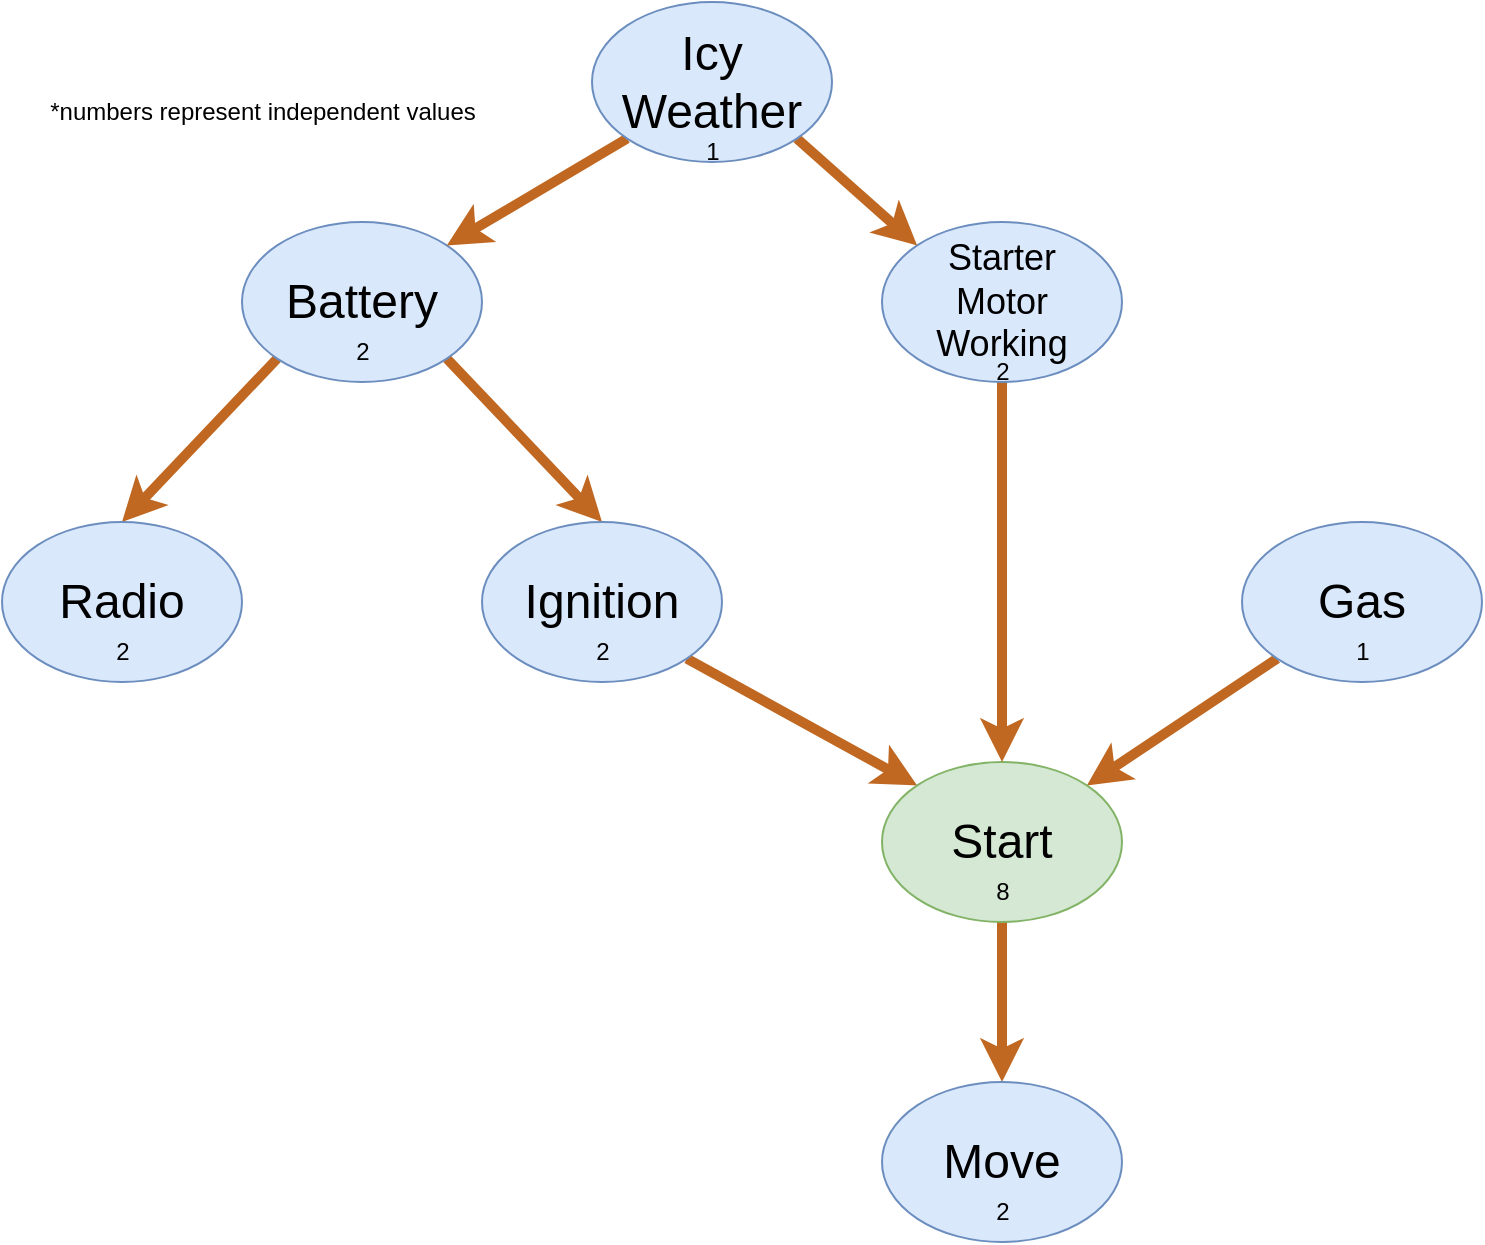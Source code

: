 <mxfile version="22.1.2" type="github">
  <diagram name="Page-1" id="xV-gRT1Iv7v6lI4ZbSDj">
    <mxGraphModel dx="1426" dy="789" grid="1" gridSize="10" guides="1" tooltips="1" connect="1" arrows="1" fold="1" page="1" pageScale="1" pageWidth="850" pageHeight="1100" math="0" shadow="0">
      <root>
        <mxCell id="0" />
        <mxCell id="1" parent="0" />
        <mxCell id="b7p5eAXA6PUHGq_Ljgc6-9" style="rounded=0;orthogonalLoop=1;jettySize=auto;html=1;exitX=0;exitY=1;exitDx=0;exitDy=0;entryX=0.5;entryY=0;entryDx=0;entryDy=0;strokeWidth=5;strokeColor=#C06821;" edge="1" parent="1" source="b7p5eAXA6PUHGq_Ljgc6-1" target="b7p5eAXA6PUHGq_Ljgc6-2">
          <mxGeometry relative="1" as="geometry" />
        </mxCell>
        <mxCell id="b7p5eAXA6PUHGq_Ljgc6-10" style="rounded=0;orthogonalLoop=1;jettySize=auto;html=1;exitX=1;exitY=1;exitDx=0;exitDy=0;entryX=0.5;entryY=0;entryDx=0;entryDy=0;strokeWidth=5;strokeColor=#c06821;" edge="1" parent="1" source="b7p5eAXA6PUHGq_Ljgc6-1" target="b7p5eAXA6PUHGq_Ljgc6-3">
          <mxGeometry relative="1" as="geometry" />
        </mxCell>
        <mxCell id="b7p5eAXA6PUHGq_Ljgc6-1" value="&lt;font style=&quot;font-size: 24px;&quot;&gt;Battery&lt;/font&gt;" style="ellipse;whiteSpace=wrap;html=1;fillColor=#dae8fc;strokeColor=#6c8ebf;" vertex="1" parent="1">
          <mxGeometry x="190" y="200" width="120" height="80" as="geometry" />
        </mxCell>
        <mxCell id="b7p5eAXA6PUHGq_Ljgc6-2" value="&lt;font style=&quot;font-size: 24px;&quot;&gt;Radio&lt;/font&gt;" style="ellipse;whiteSpace=wrap;html=1;fillColor=#dae8fc;strokeColor=#6c8ebf;" vertex="1" parent="1">
          <mxGeometry x="70" y="350" width="120" height="80" as="geometry" />
        </mxCell>
        <mxCell id="b7p5eAXA6PUHGq_Ljgc6-11" style="rounded=0;orthogonalLoop=1;jettySize=auto;html=1;exitX=1;exitY=1;exitDx=0;exitDy=0;entryX=0;entryY=0;entryDx=0;entryDy=0;strokeWidth=5;strokeColor=#c06821;" edge="1" parent="1" source="b7p5eAXA6PUHGq_Ljgc6-3" target="b7p5eAXA6PUHGq_Ljgc6-5">
          <mxGeometry relative="1" as="geometry" />
        </mxCell>
        <mxCell id="b7p5eAXA6PUHGq_Ljgc6-3" value="&lt;font style=&quot;font-size: 24px;&quot;&gt;Ignition&lt;/font&gt;" style="ellipse;whiteSpace=wrap;html=1;fillColor=#dae8fc;strokeColor=#6c8ebf;" vertex="1" parent="1">
          <mxGeometry x="310" y="350" width="120" height="80" as="geometry" />
        </mxCell>
        <mxCell id="b7p5eAXA6PUHGq_Ljgc6-13" style="rounded=0;orthogonalLoop=1;jettySize=auto;html=1;exitX=0;exitY=1;exitDx=0;exitDy=0;entryX=1;entryY=0;entryDx=0;entryDy=0;strokeWidth=5;strokeColor=#C06821;" edge="1" parent="1" source="b7p5eAXA6PUHGq_Ljgc6-4" target="b7p5eAXA6PUHGq_Ljgc6-5">
          <mxGeometry relative="1" as="geometry" />
        </mxCell>
        <mxCell id="b7p5eAXA6PUHGq_Ljgc6-4" value="&lt;font style=&quot;font-size: 24px;&quot;&gt;Gas&lt;/font&gt;" style="ellipse;whiteSpace=wrap;html=1;fillColor=#dae8fc;strokeColor=#6c8ebf;" vertex="1" parent="1">
          <mxGeometry x="690" y="350" width="120" height="80" as="geometry" />
        </mxCell>
        <mxCell id="b7p5eAXA6PUHGq_Ljgc6-12" style="rounded=0;orthogonalLoop=1;jettySize=auto;html=1;exitX=0.5;exitY=1;exitDx=0;exitDy=0;entryX=0.5;entryY=0;entryDx=0;entryDy=0;strokeWidth=5;strokeColor=#C06821;" edge="1" parent="1" source="b7p5eAXA6PUHGq_Ljgc6-5" target="b7p5eAXA6PUHGq_Ljgc6-6">
          <mxGeometry relative="1" as="geometry" />
        </mxCell>
        <mxCell id="b7p5eAXA6PUHGq_Ljgc6-5" value="&lt;font style=&quot;font-size: 24px;&quot;&gt;Start&lt;/font&gt;" style="ellipse;whiteSpace=wrap;html=1;fillColor=#d5e8d4;strokeColor=#82b366;" vertex="1" parent="1">
          <mxGeometry x="510" y="470" width="120" height="80" as="geometry" />
        </mxCell>
        <mxCell id="b7p5eAXA6PUHGq_Ljgc6-6" value="&lt;font style=&quot;font-size: 24px;&quot;&gt;Move&lt;/font&gt;" style="ellipse;whiteSpace=wrap;html=1;fillColor=#dae8fc;strokeColor=#6c8ebf;" vertex="1" parent="1">
          <mxGeometry x="510" y="630" width="120" height="80" as="geometry" />
        </mxCell>
        <mxCell id="b7p5eAXA6PUHGq_Ljgc6-16" style="rounded=0;orthogonalLoop=1;jettySize=auto;html=1;exitX=0.5;exitY=1;exitDx=0;exitDy=0;strokeColor=#C06821;strokeWidth=5;" edge="1" parent="1" source="b7p5eAXA6PUHGq_Ljgc6-7" target="b7p5eAXA6PUHGq_Ljgc6-5">
          <mxGeometry relative="1" as="geometry" />
        </mxCell>
        <mxCell id="b7p5eAXA6PUHGq_Ljgc6-7" value="&lt;font style=&quot;font-size: 18px;&quot;&gt;Starter&lt;br&gt;Motor&lt;br&gt;Working&lt;/font&gt;" style="ellipse;whiteSpace=wrap;html=1;fillColor=#dae8fc;strokeColor=#6c8ebf;" vertex="1" parent="1">
          <mxGeometry x="510" y="200" width="120" height="80" as="geometry" />
        </mxCell>
        <mxCell id="b7p5eAXA6PUHGq_Ljgc6-14" style="rounded=0;orthogonalLoop=1;jettySize=auto;html=1;exitX=0;exitY=1;exitDx=0;exitDy=0;entryX=1;entryY=0;entryDx=0;entryDy=0;strokeWidth=5;strokeColor=#C06821;" edge="1" parent="1" source="b7p5eAXA6PUHGq_Ljgc6-8" target="b7p5eAXA6PUHGq_Ljgc6-1">
          <mxGeometry relative="1" as="geometry" />
        </mxCell>
        <mxCell id="b7p5eAXA6PUHGq_Ljgc6-15" style="rounded=0;orthogonalLoop=1;jettySize=auto;html=1;exitX=1;exitY=1;exitDx=0;exitDy=0;entryX=0;entryY=0;entryDx=0;entryDy=0;strokeWidth=5;strokeColor=#C06821;" edge="1" parent="1" source="b7p5eAXA6PUHGq_Ljgc6-8" target="b7p5eAXA6PUHGq_Ljgc6-7">
          <mxGeometry relative="1" as="geometry" />
        </mxCell>
        <mxCell id="b7p5eAXA6PUHGq_Ljgc6-8" value="&lt;font style=&quot;font-size: 24px;&quot;&gt;Icy Weather&lt;/font&gt;" style="ellipse;whiteSpace=wrap;html=1;fillColor=#dae8fc;strokeColor=#6c8ebf;" vertex="1" parent="1">
          <mxGeometry x="365" y="90" width="120" height="80" as="geometry" />
        </mxCell>
        <mxCell id="b7p5eAXA6PUHGq_Ljgc6-17" value="2" style="text;html=1;align=center;verticalAlign=middle;resizable=0;points=[];autosize=1;strokeColor=none;fillColor=none;" vertex="1" parent="1">
          <mxGeometry x="115" y="400" width="30" height="30" as="geometry" />
        </mxCell>
        <mxCell id="b7p5eAXA6PUHGq_Ljgc6-18" value="2" style="text;html=1;align=center;verticalAlign=middle;resizable=0;points=[];autosize=1;strokeColor=none;fillColor=none;" vertex="1" parent="1">
          <mxGeometry x="235" y="250" width="30" height="30" as="geometry" />
        </mxCell>
        <mxCell id="b7p5eAXA6PUHGq_Ljgc6-19" value="1" style="text;html=1;align=center;verticalAlign=middle;resizable=0;points=[];autosize=1;strokeColor=none;fillColor=none;" vertex="1" parent="1">
          <mxGeometry x="410" y="150" width="30" height="30" as="geometry" />
        </mxCell>
        <mxCell id="b7p5eAXA6PUHGq_Ljgc6-20" value="2" style="text;html=1;align=center;verticalAlign=middle;resizable=0;points=[];autosize=1;strokeColor=none;fillColor=none;" vertex="1" parent="1">
          <mxGeometry x="355" y="400" width="30" height="30" as="geometry" />
        </mxCell>
        <mxCell id="b7p5eAXA6PUHGq_Ljgc6-21" value="2" style="text;html=1;align=center;verticalAlign=middle;resizable=0;points=[];autosize=1;strokeColor=none;fillColor=none;" vertex="1" parent="1">
          <mxGeometry x="555" y="260" width="30" height="30" as="geometry" />
        </mxCell>
        <mxCell id="b7p5eAXA6PUHGq_Ljgc6-22" value="8" style="text;html=1;align=center;verticalAlign=middle;resizable=0;points=[];autosize=1;strokeColor=none;fillColor=none;" vertex="1" parent="1">
          <mxGeometry x="555" y="520" width="30" height="30" as="geometry" />
        </mxCell>
        <mxCell id="b7p5eAXA6PUHGq_Ljgc6-23" value="2" style="text;html=1;align=center;verticalAlign=middle;resizable=0;points=[];autosize=1;strokeColor=none;fillColor=none;" vertex="1" parent="1">
          <mxGeometry x="555" y="680" width="30" height="30" as="geometry" />
        </mxCell>
        <mxCell id="b7p5eAXA6PUHGq_Ljgc6-24" value="1" style="text;html=1;align=center;verticalAlign=middle;resizable=0;points=[];autosize=1;strokeColor=none;fillColor=none;" vertex="1" parent="1">
          <mxGeometry x="735" y="400" width="30" height="30" as="geometry" />
        </mxCell>
        <mxCell id="b7p5eAXA6PUHGq_Ljgc6-25" value="*numbers represent independent values" style="text;html=1;align=center;verticalAlign=middle;resizable=0;points=[];autosize=1;strokeColor=none;fillColor=none;" vertex="1" parent="1">
          <mxGeometry x="80" y="130" width="240" height="30" as="geometry" />
        </mxCell>
      </root>
    </mxGraphModel>
  </diagram>
</mxfile>
